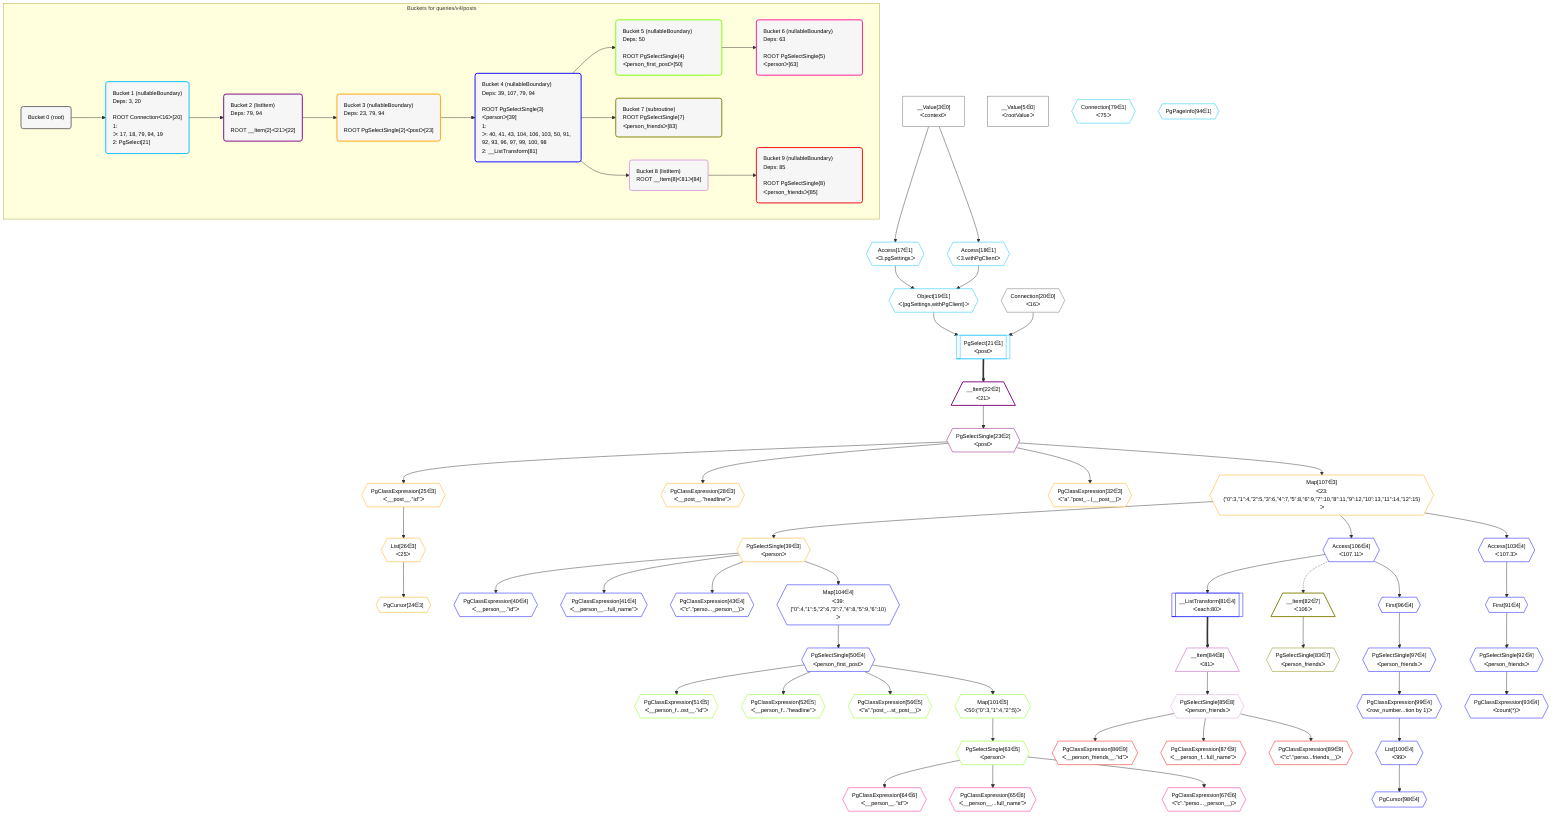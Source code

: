 %%{init: {'themeVariables': { 'fontSize': '12px'}}}%%
graph TD
    classDef path fill:#eee,stroke:#000,color:#000
    classDef plan fill:#fff,stroke-width:1px,color:#000
    classDef itemplan fill:#fff,stroke-width:2px,color:#000
    classDef unbatchedplan fill:#dff,stroke-width:1px,color:#000
    classDef sideeffectplan fill:#fcc,stroke-width:2px,color:#000
    classDef bucket fill:#f6f6f6,color:#000,stroke-width:2px,text-align:left


    %% define steps
    __Value3["__Value[3∈0]<br />ᐸcontextᐳ"]:::plan
    __Value5["__Value[5∈0]<br />ᐸrootValueᐳ"]:::plan
    Access17{{"Access[17∈1]<br />ᐸ3.pgSettingsᐳ"}}:::plan
    Access18{{"Access[18∈1]<br />ᐸ3.withPgClientᐳ"}}:::plan
    Object19{{"Object[19∈1]<br />ᐸ{pgSettings,withPgClient}ᐳ"}}:::plan
    Connection20{{"Connection[20∈0]<br />ᐸ16ᐳ"}}:::plan
    PgSelect21[["PgSelect[21∈1]<br />ᐸpostᐳ"]]:::plan
    __Item22[/"__Item[22∈2]<br />ᐸ21ᐳ"\]:::itemplan
    PgSelectSingle23{{"PgSelectSingle[23∈2]<br />ᐸpostᐳ"}}:::plan
    PgClassExpression25{{"PgClassExpression[25∈3]<br />ᐸ__post__.”id”ᐳ"}}:::plan
    List26{{"List[26∈3]<br />ᐸ25ᐳ"}}:::plan
    PgCursor24{{"PgCursor[24∈3]"}}:::plan
    PgClassExpression28{{"PgClassExpression[28∈3]<br />ᐸ__post__.”headline”ᐳ"}}:::plan
    PgClassExpression32{{"PgClassExpression[32∈3]<br />ᐸ”a”.”post_...(__post__)ᐳ"}}:::plan
    Map107{{"Map[107∈3]<br />ᐸ23:{”0”:3,”1”:4,”2”:5,”3”:6,”4”:7,”5”:8,”6”:9,”7”:10,”8”:11,”9”:12,”10”:13,”11”:14,”12”:15}ᐳ"}}:::plan
    PgSelectSingle39{{"PgSelectSingle[39∈3]<br />ᐸpersonᐳ"}}:::plan
    PgClassExpression40{{"PgClassExpression[40∈4]<br />ᐸ__person__.”id”ᐳ"}}:::plan
    PgClassExpression41{{"PgClassExpression[41∈4]<br />ᐸ__person__...full_name”ᐳ"}}:::plan
    PgClassExpression43{{"PgClassExpression[43∈4]<br />ᐸ”c”.”perso..._person__)ᐳ"}}:::plan
    Map104{{"Map[104∈4]<br />ᐸ39:{”0”:4,”1”:5,”2”:6,”3”:7,”4”:8,”5”:9,”6”:10}ᐳ"}}:::plan
    PgSelectSingle50{{"PgSelectSingle[50∈4]<br />ᐸperson_first_postᐳ"}}:::plan
    PgClassExpression51{{"PgClassExpression[51∈5]<br />ᐸ__person_f...ost__.”id”ᐳ"}}:::plan
    PgClassExpression52{{"PgClassExpression[52∈5]<br />ᐸ__person_f...”headline”ᐳ"}}:::plan
    PgClassExpression56{{"PgClassExpression[56∈5]<br />ᐸ”a”.”post_...st_post__)ᐳ"}}:::plan
    Map101{{"Map[101∈5]<br />ᐸ50:{”0”:3,”1”:4,”2”:5}ᐳ"}}:::plan
    PgSelectSingle63{{"PgSelectSingle[63∈5]<br />ᐸpersonᐳ"}}:::plan
    PgClassExpression64{{"PgClassExpression[64∈6]<br />ᐸ__person__.”id”ᐳ"}}:::plan
    PgClassExpression65{{"PgClassExpression[65∈6]<br />ᐸ__person__...full_name”ᐳ"}}:::plan
    PgClassExpression67{{"PgClassExpression[67∈6]<br />ᐸ”c”.”perso..._person__)ᐳ"}}:::plan
    Connection79{{"Connection[79∈1]<br />ᐸ75ᐳ"}}:::plan
    Access106{{"Access[106∈4]<br />ᐸ107.11ᐳ"}}:::plan
    __ListTransform81[["__ListTransform[81∈4]<br />ᐸeach:80ᐳ"]]:::plan
    __Item82[/"__Item[82∈7]<br />ᐸ106ᐳ"\]:::itemplan
    PgSelectSingle83{{"PgSelectSingle[83∈7]<br />ᐸperson_friendsᐳ"}}:::plan
    __Item84[/"__Item[84∈8]<br />ᐸ81ᐳ"\]:::itemplan
    PgSelectSingle85{{"PgSelectSingle[85∈8]<br />ᐸperson_friendsᐳ"}}:::plan
    PgClassExpression86{{"PgClassExpression[86∈9]<br />ᐸ__person_friends__.”id”ᐳ"}}:::plan
    PgClassExpression87{{"PgClassExpression[87∈9]<br />ᐸ__person_f...full_name”ᐳ"}}:::plan
    PgClassExpression89{{"PgClassExpression[89∈9]<br />ᐸ”c”.”perso...friends__)ᐳ"}}:::plan
    Access103{{"Access[103∈4]<br />ᐸ107.3ᐳ"}}:::plan
    First91{{"First[91∈4]"}}:::plan
    PgSelectSingle92{{"PgSelectSingle[92∈4]<br />ᐸperson_friendsᐳ"}}:::plan
    PgClassExpression93{{"PgClassExpression[93∈4]<br />ᐸcount(*)ᐳ"}}:::plan
    PgPageInfo94{{"PgPageInfo[94∈1]"}}:::plan
    First96{{"First[96∈4]"}}:::plan
    PgSelectSingle97{{"PgSelectSingle[97∈4]<br />ᐸperson_friendsᐳ"}}:::plan
    PgClassExpression99{{"PgClassExpression[99∈4]<br />ᐸrow_number...tion by 1)ᐳ"}}:::plan
    List100{{"List[100∈4]<br />ᐸ99ᐳ"}}:::plan
    PgCursor98{{"PgCursor[98∈4]"}}:::plan

    %% plan dependencies
    __Value3 --> Access17
    __Value3 --> Access18
    Access17 & Access18 --> Object19
    Object19 & Connection20 --> PgSelect21
    PgSelect21 ==> __Item22
    __Item22 --> PgSelectSingle23
    PgSelectSingle23 --> PgClassExpression25
    PgClassExpression25 --> List26
    List26 --> PgCursor24
    PgSelectSingle23 --> PgClassExpression28
    PgSelectSingle23 --> PgClassExpression32
    PgSelectSingle23 --> Map107
    Map107 --> PgSelectSingle39
    PgSelectSingle39 --> PgClassExpression40
    PgSelectSingle39 --> PgClassExpression41
    PgSelectSingle39 --> PgClassExpression43
    PgSelectSingle39 --> Map104
    Map104 --> PgSelectSingle50
    PgSelectSingle50 --> PgClassExpression51
    PgSelectSingle50 --> PgClassExpression52
    PgSelectSingle50 --> PgClassExpression56
    PgSelectSingle50 --> Map101
    Map101 --> PgSelectSingle63
    PgSelectSingle63 --> PgClassExpression64
    PgSelectSingle63 --> PgClassExpression65
    PgSelectSingle63 --> PgClassExpression67
    Map107 --> Access106
    Access106 --> __ListTransform81
    Access106 -.-> __Item82
    __Item82 --> PgSelectSingle83
    __ListTransform81 ==> __Item84
    __Item84 --> PgSelectSingle85
    PgSelectSingle85 --> PgClassExpression86
    PgSelectSingle85 --> PgClassExpression87
    PgSelectSingle85 --> PgClassExpression89
    Map107 --> Access103
    Access103 --> First91
    First91 --> PgSelectSingle92
    PgSelectSingle92 --> PgClassExpression93
    Access106 --> First96
    First96 --> PgSelectSingle97
    PgSelectSingle97 --> PgClassExpression99
    PgClassExpression99 --> List100
    List100 --> PgCursor98

    subgraph "Buckets for queries/v4/posts"
    Bucket0("Bucket 0 (root)"):::bucket
    classDef bucket0 stroke:#696969
    class Bucket0,__Value3,__Value5,Connection20 bucket0
    Bucket1("Bucket 1 (nullableBoundary)<br />Deps: 3, 20<br /><br />ROOT Connectionᐸ16ᐳ[20]<br />1: <br />ᐳ: 17, 18, 79, 94, 19<br />2: PgSelect[21]"):::bucket
    classDef bucket1 stroke:#00bfff
    class Bucket1,Access17,Access18,Object19,PgSelect21,Connection79,PgPageInfo94 bucket1
    Bucket2("Bucket 2 (listItem)<br />Deps: 79, 94<br /><br />ROOT __Item{2}ᐸ21ᐳ[22]"):::bucket
    classDef bucket2 stroke:#7f007f
    class Bucket2,__Item22,PgSelectSingle23 bucket2
    Bucket3("Bucket 3 (nullableBoundary)<br />Deps: 23, 79, 94<br /><br />ROOT PgSelectSingle{2}ᐸpostᐳ[23]"):::bucket
    classDef bucket3 stroke:#ffa500
    class Bucket3,PgCursor24,PgClassExpression25,List26,PgClassExpression28,PgClassExpression32,PgSelectSingle39,Map107 bucket3
    Bucket4("Bucket 4 (nullableBoundary)<br />Deps: 39, 107, 79, 94<br /><br />ROOT PgSelectSingle{3}ᐸpersonᐳ[39]<br />1: <br />ᐳ: 40, 41, 43, 104, 106, 103, 50, 91, 92, 93, 96, 97, 99, 100, 98<br />2: __ListTransform[81]"):::bucket
    classDef bucket4 stroke:#0000ff
    class Bucket4,PgClassExpression40,PgClassExpression41,PgClassExpression43,PgSelectSingle50,__ListTransform81,First91,PgSelectSingle92,PgClassExpression93,First96,PgSelectSingle97,PgCursor98,PgClassExpression99,List100,Access103,Map104,Access106 bucket4
    Bucket5("Bucket 5 (nullableBoundary)<br />Deps: 50<br /><br />ROOT PgSelectSingle{4}ᐸperson_first_postᐳ[50]"):::bucket
    classDef bucket5 stroke:#7fff00
    class Bucket5,PgClassExpression51,PgClassExpression52,PgClassExpression56,PgSelectSingle63,Map101 bucket5
    Bucket6("Bucket 6 (nullableBoundary)<br />Deps: 63<br /><br />ROOT PgSelectSingle{5}ᐸpersonᐳ[63]"):::bucket
    classDef bucket6 stroke:#ff1493
    class Bucket6,PgClassExpression64,PgClassExpression65,PgClassExpression67 bucket6
    Bucket7("Bucket 7 (subroutine)<br />ROOT PgSelectSingle{7}ᐸperson_friendsᐳ[83]"):::bucket
    classDef bucket7 stroke:#808000
    class Bucket7,__Item82,PgSelectSingle83 bucket7
    Bucket8("Bucket 8 (listItem)<br />ROOT __Item{8}ᐸ81ᐳ[84]"):::bucket
    classDef bucket8 stroke:#dda0dd
    class Bucket8,__Item84,PgSelectSingle85 bucket8
    Bucket9("Bucket 9 (nullableBoundary)<br />Deps: 85<br /><br />ROOT PgSelectSingle{8}ᐸperson_friendsᐳ[85]"):::bucket
    classDef bucket9 stroke:#ff0000
    class Bucket9,PgClassExpression86,PgClassExpression87,PgClassExpression89 bucket9
    Bucket0 --> Bucket1
    Bucket1 --> Bucket2
    Bucket2 --> Bucket3
    Bucket3 --> Bucket4
    Bucket4 --> Bucket5 & Bucket7 & Bucket8
    Bucket5 --> Bucket6
    Bucket8 --> Bucket9
    end